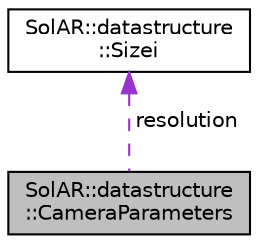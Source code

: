 digraph "SolAR::datastructure::CameraParameters"
{
 // LATEX_PDF_SIZE
  edge [fontname="Helvetica",fontsize="10",labelfontname="Helvetica",labelfontsize="10"];
  node [fontname="Helvetica",fontsize="10",shape=record];
  Node1 [label="SolAR::datastructure\l::CameraParameters",height=0.2,width=0.4,color="black", fillcolor="grey75", style="filled", fontcolor="black",tooltip=" "];
  Node2 -> Node1 [dir="back",color="darkorchid3",fontsize="10",style="dashed",label=" resolution" ,fontname="Helvetica"];
  Node2 [label="SolAR::datastructure\l::Sizei",height=0.2,width=0.4,color="black", fillcolor="white", style="filled",URL="$struct_sol_a_r_1_1datastructure_1_1_sizei.html",tooltip="A 2D size defined with integers."];
}
